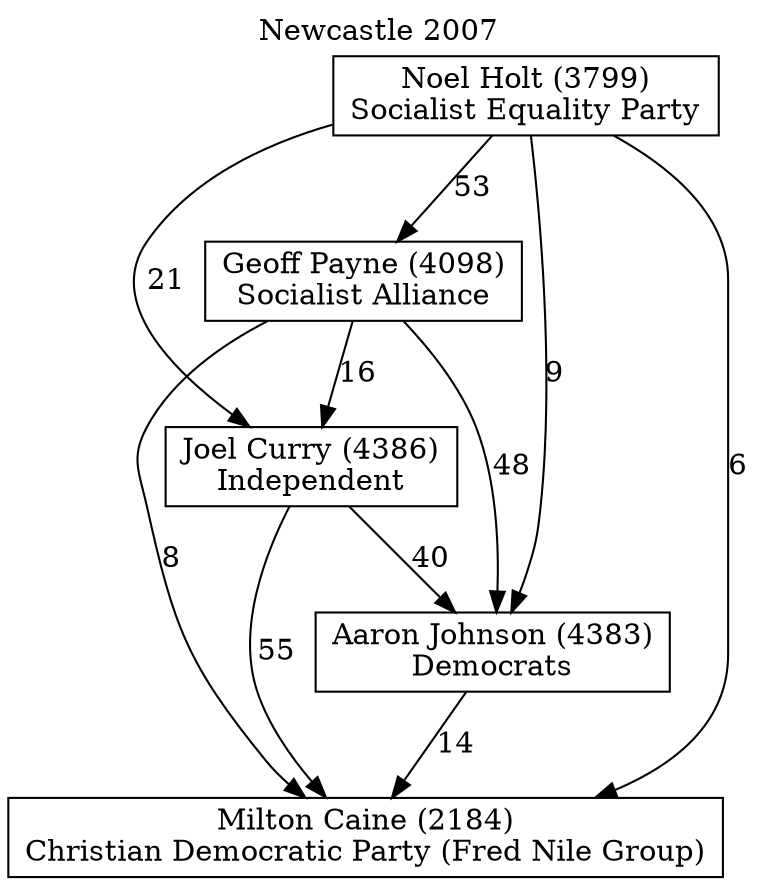 // House preference flow
digraph "Milton Caine (2184)_Newcastle_2007" {
	graph [label="Newcastle 2007" labelloc=t mclimit=10]
	node [shape=box]
	"Milton Caine (2184)" [label="Milton Caine (2184)
Christian Democratic Party (Fred Nile Group)"]
	"Aaron Johnson (4383)" [label="Aaron Johnson (4383)
Democrats"]
	"Joel Curry (4386)" [label="Joel Curry (4386)
Independent"]
	"Geoff Payne (4098)" [label="Geoff Payne (4098)
Socialist Alliance"]
	"Noel Holt (3799)" [label="Noel Holt (3799)
Socialist Equality Party"]
	"Aaron Johnson (4383)" -> "Milton Caine (2184)" [label=14]
	"Joel Curry (4386)" -> "Aaron Johnson (4383)" [label=40]
	"Geoff Payne (4098)" -> "Joel Curry (4386)" [label=16]
	"Noel Holt (3799)" -> "Geoff Payne (4098)" [label=53]
	"Joel Curry (4386)" -> "Milton Caine (2184)" [label=55]
	"Geoff Payne (4098)" -> "Milton Caine (2184)" [label=8]
	"Noel Holt (3799)" -> "Milton Caine (2184)" [label=6]
	"Noel Holt (3799)" -> "Joel Curry (4386)" [label=21]
	"Geoff Payne (4098)" -> "Aaron Johnson (4383)" [label=48]
	"Noel Holt (3799)" -> "Aaron Johnson (4383)" [label=9]
}
